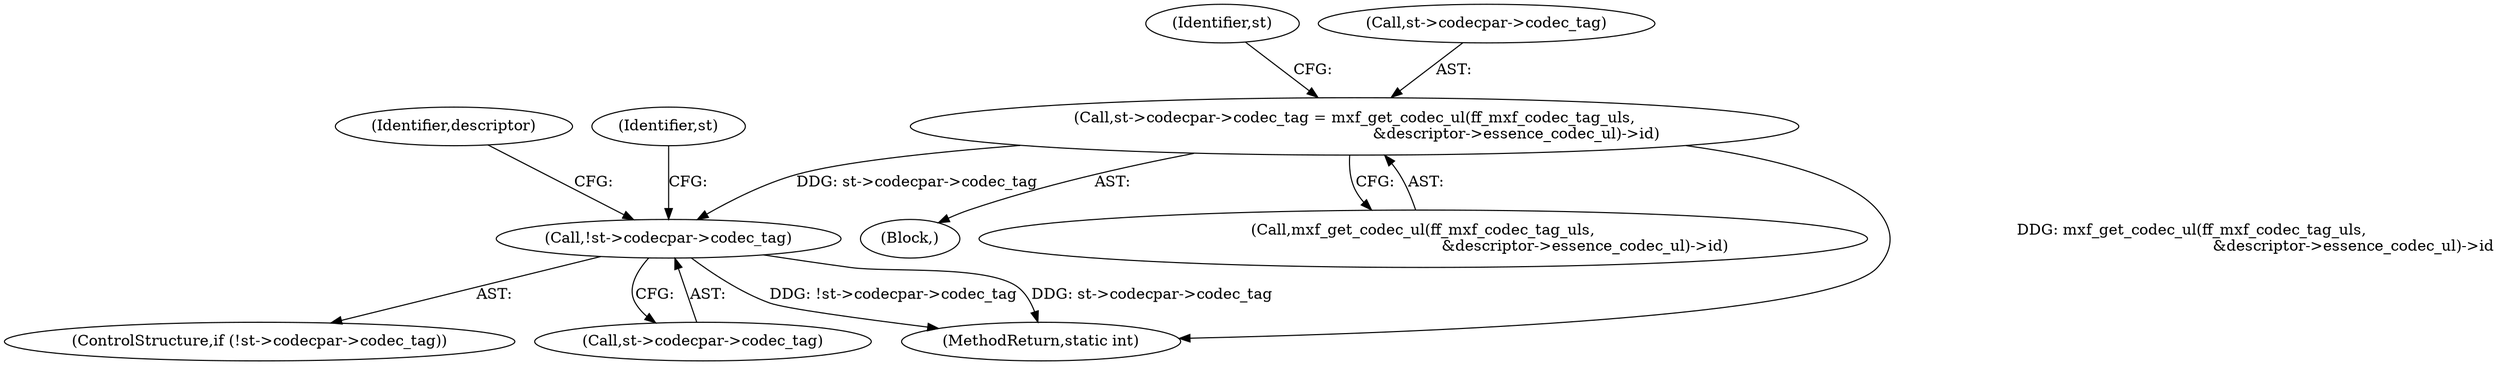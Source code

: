 digraph "0_FFmpeg_bab0716c7f4793ec42e05a5aa7e80d82a0dd4e75@pointer" {
"1001468" [label="(Call,st->codecpar->codec_tag = mxf_get_codec_ul(ff_mxf_codec_tag_uls,\n                                                                   &descriptor->essence_codec_ul)->id)"];
"1001483" [label="(Call,!st->codecpar->codec_tag)"];
"1001494" [label="(Identifier,descriptor)"];
"1001467" [label="(Block,)"];
"1001483" [label="(Call,!st->codecpar->codec_tag)"];
"1001482" [label="(ControlStructure,if (!st->codecpar->codec_tag))"];
"1001474" [label="(Call,mxf_get_codec_ul(ff_mxf_codec_tag_uls,\n                                                                   &descriptor->essence_codec_ul)->id)"];
"1001486" [label="(Identifier,st)"];
"1001484" [label="(Call,st->codecpar->codec_tag)"];
"1001518" [label="(Identifier,st)"];
"1001468" [label="(Call,st->codecpar->codec_tag = mxf_get_codec_ul(ff_mxf_codec_tag_uls,\n                                                                   &descriptor->essence_codec_ul)->id)"];
"1001991" [label="(MethodReturn,static int)"];
"1001469" [label="(Call,st->codecpar->codec_tag)"];
"1001468" -> "1001467"  [label="AST: "];
"1001468" -> "1001474"  [label="CFG: "];
"1001469" -> "1001468"  [label="AST: "];
"1001474" -> "1001468"  [label="AST: "];
"1001486" -> "1001468"  [label="CFG: "];
"1001468" -> "1001991"  [label="DDG: mxf_get_codec_ul(ff_mxf_codec_tag_uls,\n                                                                   &descriptor->essence_codec_ul)->id"];
"1001468" -> "1001483"  [label="DDG: st->codecpar->codec_tag"];
"1001483" -> "1001482"  [label="AST: "];
"1001483" -> "1001484"  [label="CFG: "];
"1001484" -> "1001483"  [label="AST: "];
"1001494" -> "1001483"  [label="CFG: "];
"1001518" -> "1001483"  [label="CFG: "];
"1001483" -> "1001991"  [label="DDG: !st->codecpar->codec_tag"];
"1001483" -> "1001991"  [label="DDG: st->codecpar->codec_tag"];
}
